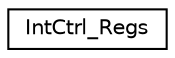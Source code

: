 digraph "Graphical Class Hierarchy"
{
 // LATEX_PDF_SIZE
  edge [fontname="Helvetica",fontsize="10",labelfontname="Helvetica",labelfontsize="10"];
  node [fontname="Helvetica",fontsize="10",shape=record];
  rankdir="LR";
  Node0 [label="IntCtrl_Regs",height=0.2,width=0.4,color="black", fillcolor="white", style="filled",URL="$structIntCtrl__Regs.html",tooltip=" "];
}
